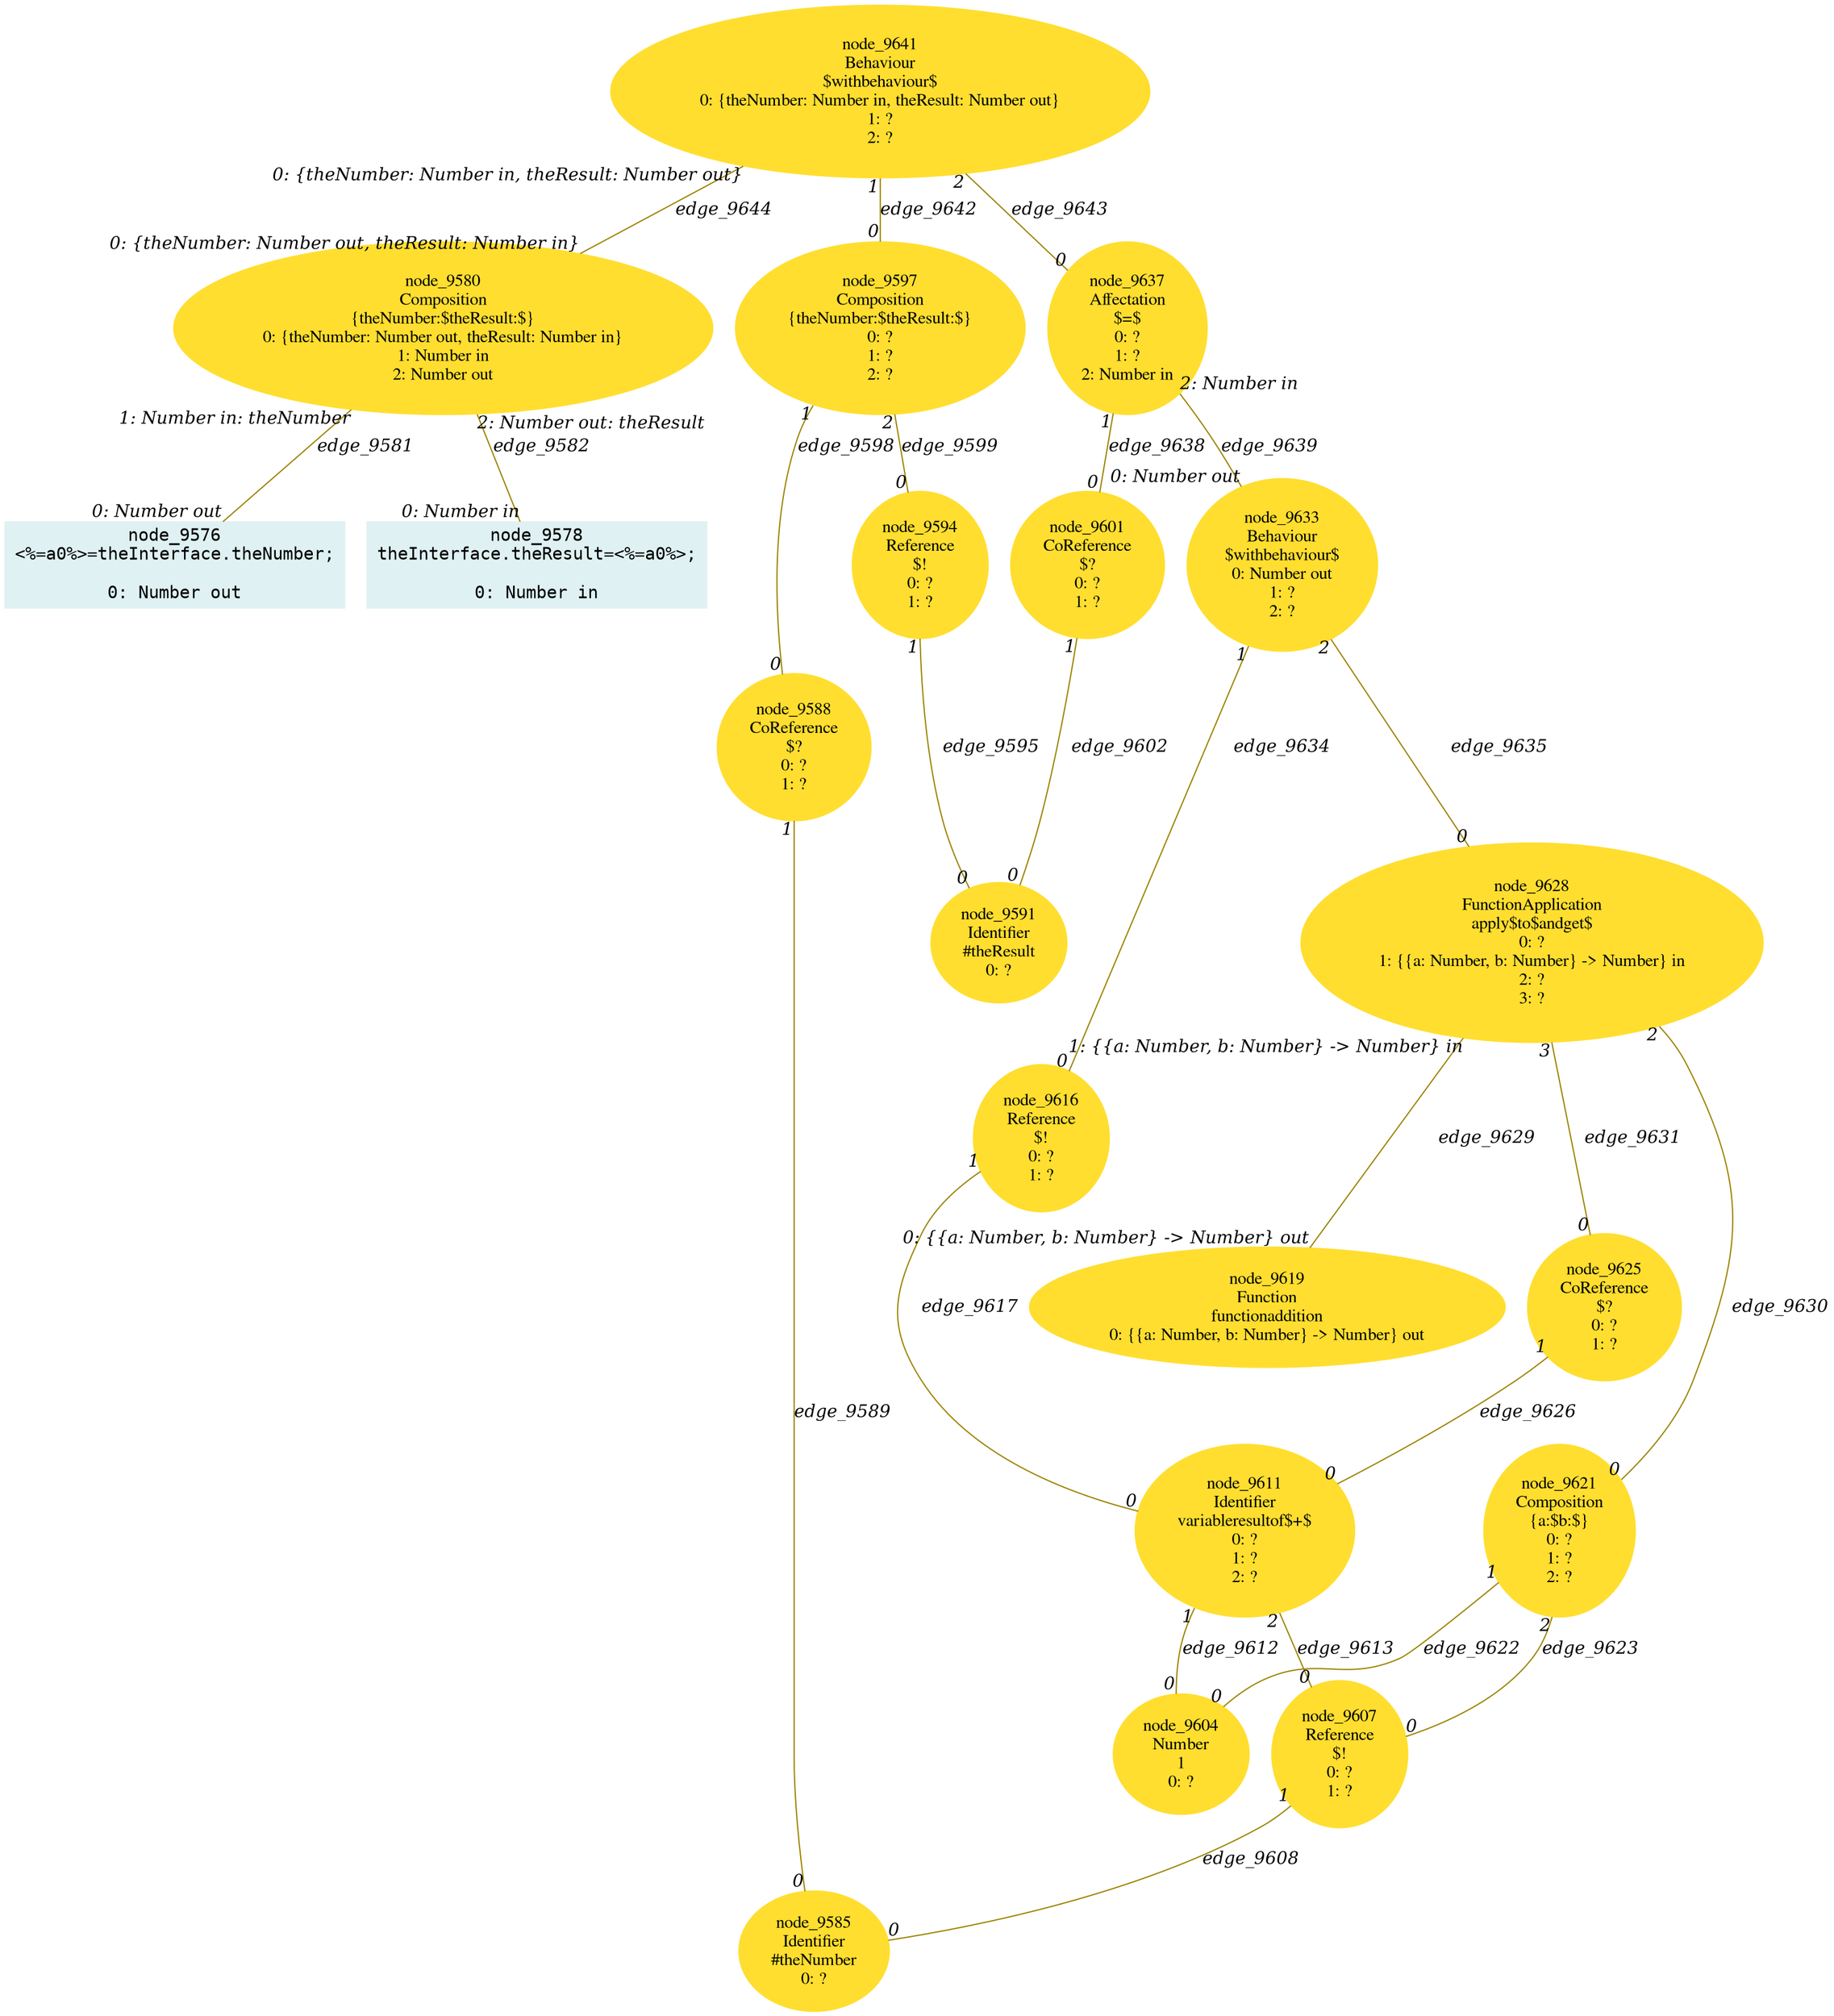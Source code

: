 digraph g{node_9576 [shape="box", style="filled", color="#dff1f2", fontname="Courier", label="node_9576
<%=a0%>=theInterface.theNumber;

0: Number out" ]
node_9578 [shape="box", style="filled", color="#dff1f2", fontname="Courier", label="node_9578
theInterface.theResult=<%=a0%>;

0: Number in" ]
node_9580 [shape="ellipse", style="filled", color="#ffde2f", fontname="Times", label="node_9580
Composition
{theNumber:$theResult:$}
0: {theNumber: Number out, theResult: Number in}
1: Number in
2: Number out" ]
node_9585 [shape="ellipse", style="filled", color="#ffde2f", fontname="Times", label="node_9585
Identifier
#theNumber
0: ?" ]
node_9588 [shape="ellipse", style="filled", color="#ffde2f", fontname="Times", label="node_9588
CoReference
$?
0: ?
1: ?" ]
node_9591 [shape="ellipse", style="filled", color="#ffde2f", fontname="Times", label="node_9591
Identifier
#theResult
0: ?" ]
node_9594 [shape="ellipse", style="filled", color="#ffde2f", fontname="Times", label="node_9594
Reference
$!
0: ?
1: ?" ]
node_9597 [shape="ellipse", style="filled", color="#ffde2f", fontname="Times", label="node_9597
Composition
{theNumber:$theResult:$}
0: ?
1: ?
2: ?" ]
node_9601 [shape="ellipse", style="filled", color="#ffde2f", fontname="Times", label="node_9601
CoReference
$?
0: ?
1: ?" ]
node_9604 [shape="ellipse", style="filled", color="#ffde2f", fontname="Times", label="node_9604
Number
1
0: ?" ]
node_9607 [shape="ellipse", style="filled", color="#ffde2f", fontname="Times", label="node_9607
Reference
$!
0: ?
1: ?" ]
node_9611 [shape="ellipse", style="filled", color="#ffde2f", fontname="Times", label="node_9611
Identifier
variableresultof$+$
0: ?
1: ?
2: ?" ]
node_9616 [shape="ellipse", style="filled", color="#ffde2f", fontname="Times", label="node_9616
Reference
$!
0: ?
1: ?" ]
node_9619 [shape="ellipse", style="filled", color="#ffde2f", fontname="Times", label="node_9619
Function
functionaddition
0: {{a: Number, b: Number} -> Number} out" ]
node_9621 [shape="ellipse", style="filled", color="#ffde2f", fontname="Times", label="node_9621
Composition
{a:$b:$}
0: ?
1: ?
2: ?" ]
node_9625 [shape="ellipse", style="filled", color="#ffde2f", fontname="Times", label="node_9625
CoReference
$?
0: ?
1: ?" ]
node_9628 [shape="ellipse", style="filled", color="#ffde2f", fontname="Times", label="node_9628
FunctionApplication
apply$to$andget$
0: ?
1: {{a: Number, b: Number} -> Number} in
2: ?
3: ?" ]
node_9633 [shape="ellipse", style="filled", color="#ffde2f", fontname="Times", label="node_9633
Behaviour
$withbehaviour$
0: Number out
1: ?
2: ?" ]
node_9637 [shape="ellipse", style="filled", color="#ffde2f", fontname="Times", label="node_9637
Affectation
$=$
0: ?
1: ?
2: Number in" ]
node_9641 [shape="ellipse", style="filled", color="#ffde2f", fontname="Times", label="node_9641
Behaviour
$withbehaviour$
0: {theNumber: Number in, theResult: Number out}
1: ?
2: ?" ]
node_9580 -> node_9576 [dir=none, arrowHead=none, fontname="Times-Italic", arrowsize=1, color="#9d8400", label="edge_9581",  headlabel="0: Number out", taillabel="1: Number in: theNumber" ]
node_9580 -> node_9578 [dir=none, arrowHead=none, fontname="Times-Italic", arrowsize=1, color="#9d8400", label="edge_9582",  headlabel="0: Number in", taillabel="2: Number out: theResult" ]
node_9588 -> node_9585 [dir=none, arrowHead=none, fontname="Times-Italic", arrowsize=1, color="#9d8400", label="edge_9589",  headlabel="0", taillabel="1" ]
node_9594 -> node_9591 [dir=none, arrowHead=none, fontname="Times-Italic", arrowsize=1, color="#9d8400", label="edge_9595",  headlabel="0", taillabel="1" ]
node_9597 -> node_9588 [dir=none, arrowHead=none, fontname="Times-Italic", arrowsize=1, color="#9d8400", label="edge_9598",  headlabel="0", taillabel="1" ]
node_9597 -> node_9594 [dir=none, arrowHead=none, fontname="Times-Italic", arrowsize=1, color="#9d8400", label="edge_9599",  headlabel="0", taillabel="2" ]
node_9601 -> node_9591 [dir=none, arrowHead=none, fontname="Times-Italic", arrowsize=1, color="#9d8400", label="edge_9602",  headlabel="0", taillabel="1" ]
node_9607 -> node_9585 [dir=none, arrowHead=none, fontname="Times-Italic", arrowsize=1, color="#9d8400", label="edge_9608",  headlabel="0", taillabel="1" ]
node_9611 -> node_9604 [dir=none, arrowHead=none, fontname="Times-Italic", arrowsize=1, color="#9d8400", label="edge_9612",  headlabel="0", taillabel="1" ]
node_9611 -> node_9607 [dir=none, arrowHead=none, fontname="Times-Italic", arrowsize=1, color="#9d8400", label="edge_9613",  headlabel="0", taillabel="2" ]
node_9616 -> node_9611 [dir=none, arrowHead=none, fontname="Times-Italic", arrowsize=1, color="#9d8400", label="edge_9617",  headlabel="0", taillabel="1" ]
node_9621 -> node_9604 [dir=none, arrowHead=none, fontname="Times-Italic", arrowsize=1, color="#9d8400", label="edge_9622",  headlabel="0", taillabel="1" ]
node_9621 -> node_9607 [dir=none, arrowHead=none, fontname="Times-Italic", arrowsize=1, color="#9d8400", label="edge_9623",  headlabel="0", taillabel="2" ]
node_9625 -> node_9611 [dir=none, arrowHead=none, fontname="Times-Italic", arrowsize=1, color="#9d8400", label="edge_9626",  headlabel="0", taillabel="1" ]
node_9628 -> node_9619 [dir=none, arrowHead=none, fontname="Times-Italic", arrowsize=1, color="#9d8400", label="edge_9629",  headlabel="0: {{a: Number, b: Number} -> Number} out", taillabel="1: {{a: Number, b: Number} -> Number} in" ]
node_9628 -> node_9621 [dir=none, arrowHead=none, fontname="Times-Italic", arrowsize=1, color="#9d8400", label="edge_9630",  headlabel="0", taillabel="2" ]
node_9628 -> node_9625 [dir=none, arrowHead=none, fontname="Times-Italic", arrowsize=1, color="#9d8400", label="edge_9631",  headlabel="0", taillabel="3" ]
node_9633 -> node_9616 [dir=none, arrowHead=none, fontname="Times-Italic", arrowsize=1, color="#9d8400", label="edge_9634",  headlabel="0", taillabel="1" ]
node_9633 -> node_9628 [dir=none, arrowHead=none, fontname="Times-Italic", arrowsize=1, color="#9d8400", label="edge_9635",  headlabel="0", taillabel="2" ]
node_9637 -> node_9601 [dir=none, arrowHead=none, fontname="Times-Italic", arrowsize=1, color="#9d8400", label="edge_9638",  headlabel="0", taillabel="1" ]
node_9637 -> node_9633 [dir=none, arrowHead=none, fontname="Times-Italic", arrowsize=1, color="#9d8400", label="edge_9639",  headlabel="0: Number out", taillabel="2: Number in" ]
node_9641 -> node_9597 [dir=none, arrowHead=none, fontname="Times-Italic", arrowsize=1, color="#9d8400", label="edge_9642",  headlabel="0", taillabel="1" ]
node_9641 -> node_9637 [dir=none, arrowHead=none, fontname="Times-Italic", arrowsize=1, color="#9d8400", label="edge_9643",  headlabel="0", taillabel="2" ]
node_9641 -> node_9580 [dir=none, arrowHead=none, fontname="Times-Italic", arrowsize=1, color="#9d8400", label="edge_9644",  headlabel="0: {theNumber: Number out, theResult: Number in}", taillabel="0: {theNumber: Number in, theResult: Number out}" ]
}